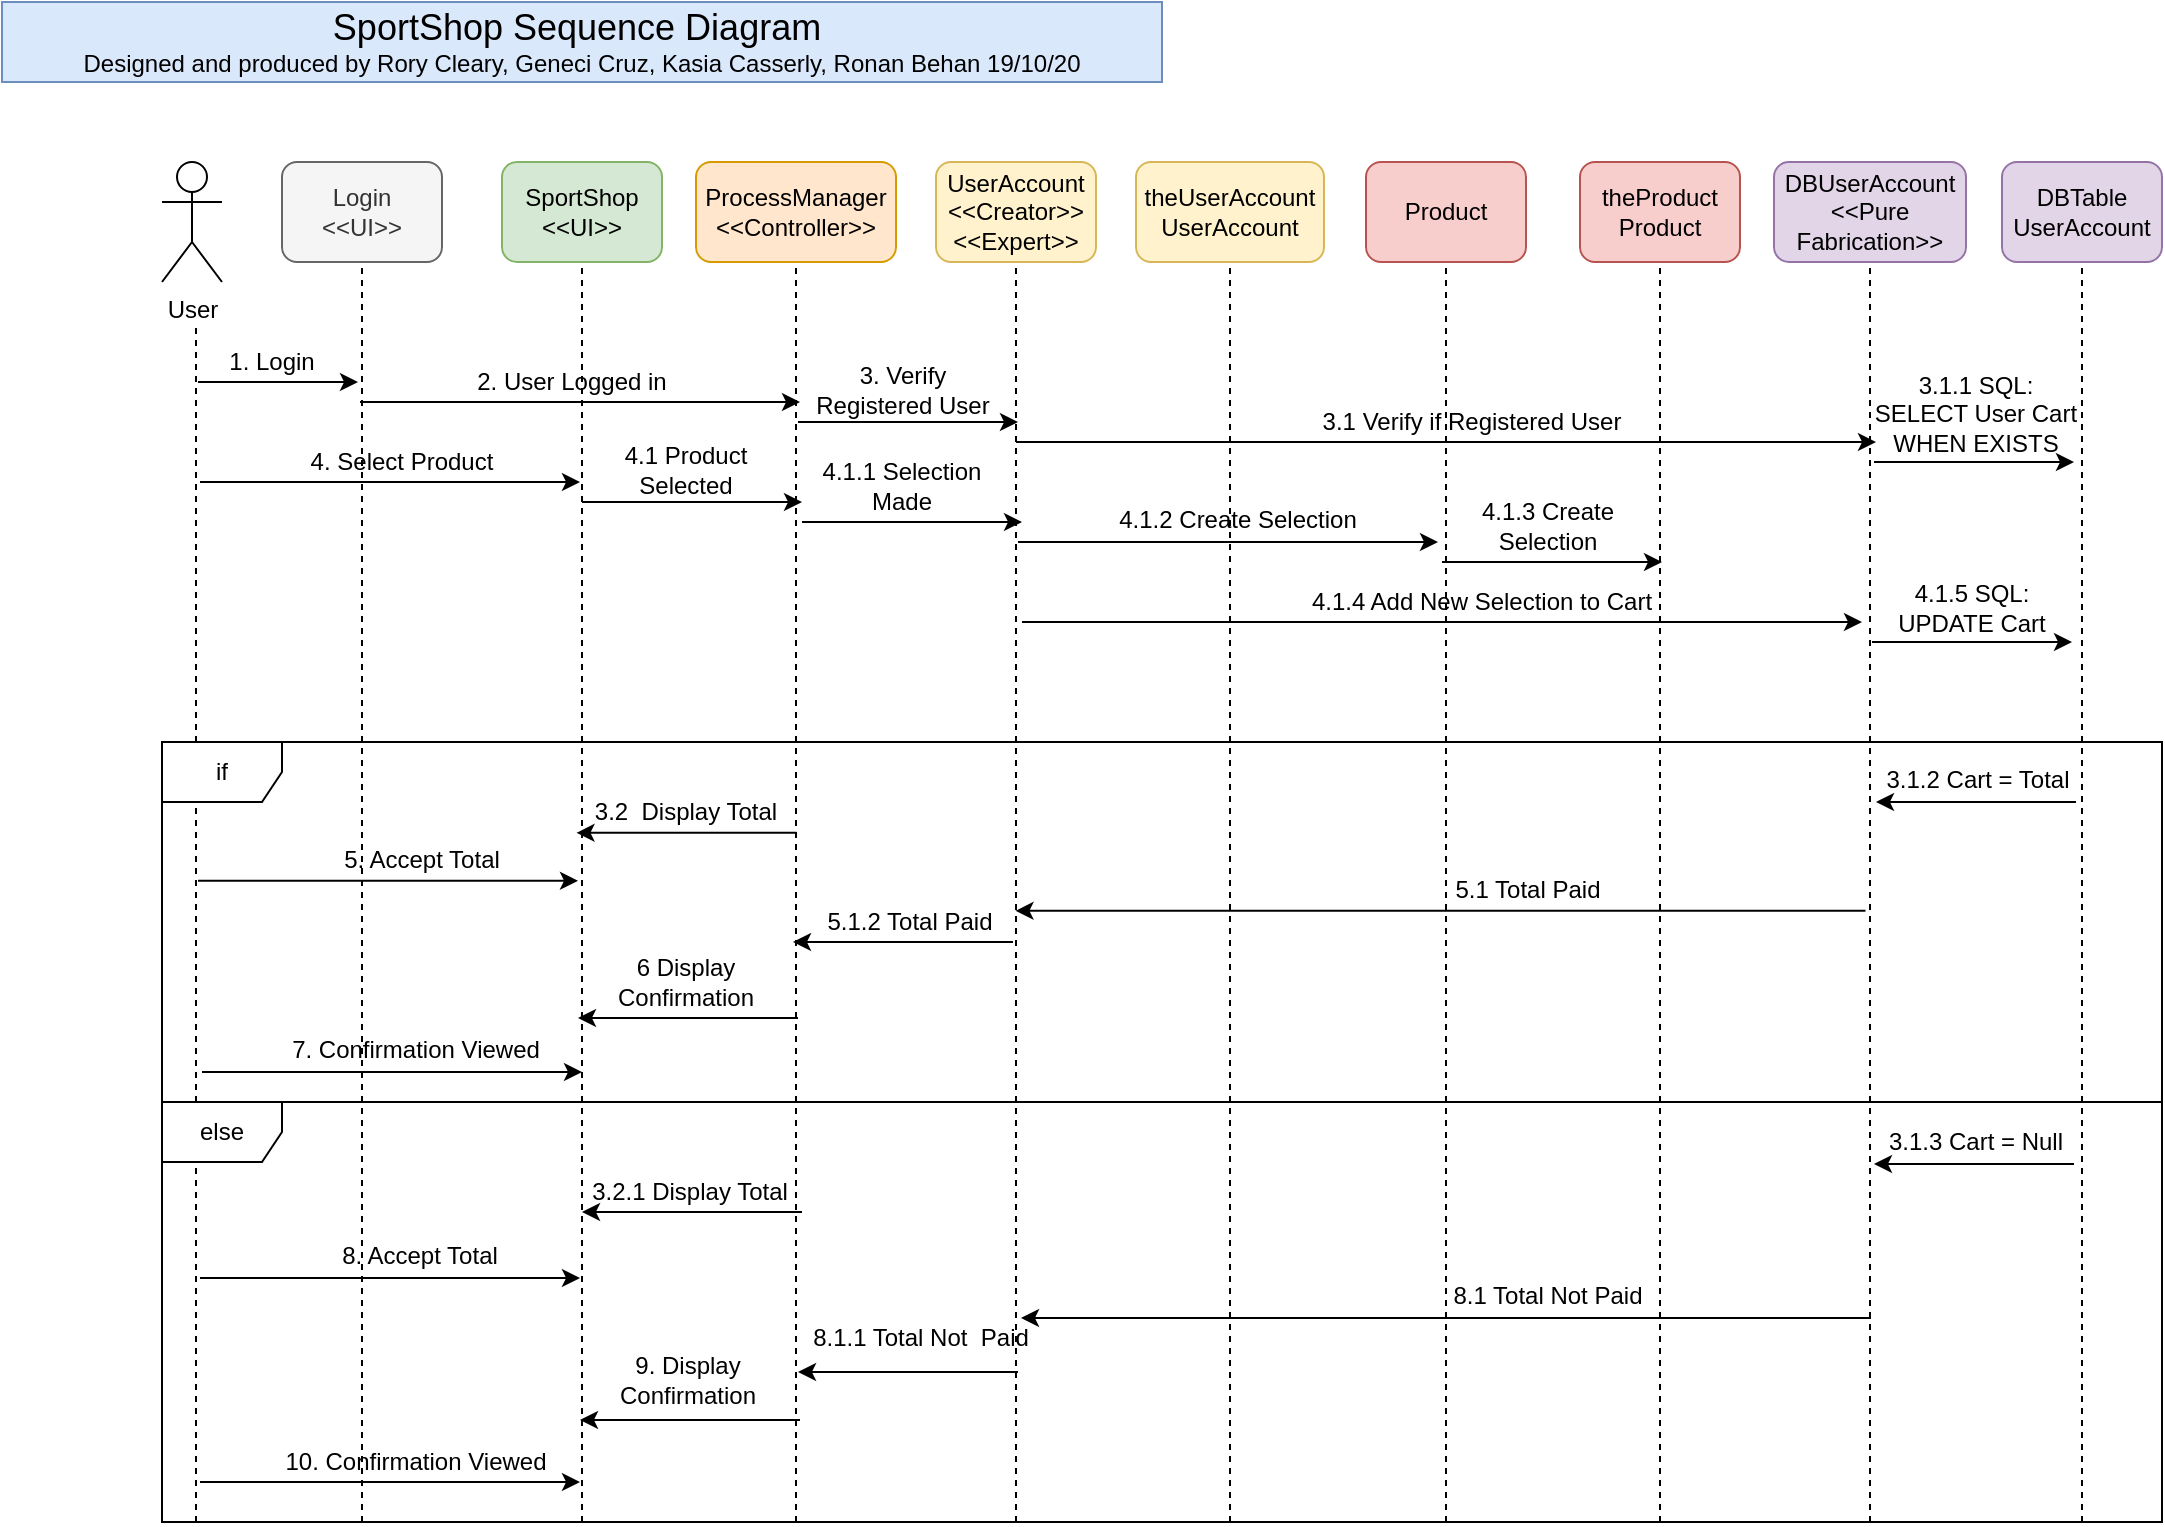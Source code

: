 <mxfile version="13.8.0" type="device"><diagram id="kgpKYQtTHZ0yAKxKKP6v" name="Page-1"><mxGraphModel dx="1574" dy="807" grid="1" gridSize="10" guides="1" tooltips="1" connect="1" arrows="1" fold="1" page="1" pageScale="1" pageWidth="1100" pageHeight="850" math="0" shadow="0"><root><mxCell id="0"/><mxCell id="1" parent="0"/><mxCell id="-SJwAdQk3xfMIXvWeBMp-1" value="User" style="shape=umlActor;verticalLabelPosition=bottom;verticalAlign=top;html=1;outlineConnect=0;" vertex="1" parent="1"><mxGeometry x="80" y="80" width="30" height="60" as="geometry"/></mxCell><mxCell id="-SJwAdQk3xfMIXvWeBMp-3" value="" style="endArrow=none;dashed=1;html=1;" edge="1" parent="1"><mxGeometry width="50" height="50" relative="1" as="geometry"><mxPoint x="97" y="760" as="sourcePoint"/><mxPoint x="97" y="160" as="targetPoint"/></mxGeometry></mxCell><mxCell id="-SJwAdQk3xfMIXvWeBMp-4" value="Login&lt;br&gt;&amp;lt;&amp;lt;UI&amp;gt;&amp;gt;" style="rounded=1;whiteSpace=wrap;html=1;fillColor=#f5f5f5;strokeColor=#666666;fontColor=#333333;" vertex="1" parent="1"><mxGeometry x="140" y="80" width="80" height="50" as="geometry"/></mxCell><mxCell id="-SJwAdQk3xfMIXvWeBMp-5" value="SportShop&lt;br&gt;&amp;lt;&amp;lt;UI&amp;gt;&amp;gt;" style="rounded=1;whiteSpace=wrap;html=1;fillColor=#d5e8d4;strokeColor=#82b366;" vertex="1" parent="1"><mxGeometry x="250" y="80" width="80" height="50" as="geometry"/></mxCell><mxCell id="-SJwAdQk3xfMIXvWeBMp-6" value="ProcessManager&lt;br&gt;&amp;lt;&amp;lt;Controller&amp;gt;&amp;gt;" style="rounded=1;whiteSpace=wrap;html=1;fillColor=#ffe6cc;strokeColor=#d79b00;" vertex="1" parent="1"><mxGeometry x="347" y="80" width="100" height="50" as="geometry"/></mxCell><mxCell id="-SJwAdQk3xfMIXvWeBMp-7" value="UserAccount&lt;br&gt;&amp;lt;&amp;lt;Creator&amp;gt;&amp;gt;&lt;br&gt;&amp;lt;&amp;lt;Expert&amp;gt;&amp;gt;" style="rounded=1;whiteSpace=wrap;html=1;fillColor=#fff2cc;strokeColor=#d6b656;" vertex="1" parent="1"><mxGeometry x="467" y="80" width="80" height="50" as="geometry"/></mxCell><mxCell id="-SJwAdQk3xfMIXvWeBMp-8" value="theUserAccount&lt;br&gt;UserAccount" style="rounded=1;whiteSpace=wrap;html=1;fillColor=#fff2cc;strokeColor=#d6b656;" vertex="1" parent="1"><mxGeometry x="567" y="80" width="94" height="50" as="geometry"/></mxCell><mxCell id="-SJwAdQk3xfMIXvWeBMp-9" value="Product" style="rounded=1;whiteSpace=wrap;html=1;fillColor=#f8cecc;strokeColor=#b85450;" vertex="1" parent="1"><mxGeometry x="682" y="80" width="80" height="50" as="geometry"/></mxCell><mxCell id="-SJwAdQk3xfMIXvWeBMp-10" value="theProduct&lt;br&gt;Product" style="rounded=1;whiteSpace=wrap;html=1;fillColor=#f8cecc;strokeColor=#b85450;" vertex="1" parent="1"><mxGeometry x="789" y="80" width="80" height="50" as="geometry"/></mxCell><mxCell id="-SJwAdQk3xfMIXvWeBMp-11" value="DBUserAccount&lt;br&gt;&amp;lt;&amp;lt;Pure Fabrication&amp;gt;&amp;gt;" style="rounded=1;whiteSpace=wrap;html=1;fillColor=#e1d5e7;strokeColor=#9673a6;" vertex="1" parent="1"><mxGeometry x="886" y="80" width="96" height="50" as="geometry"/></mxCell><mxCell id="-SJwAdQk3xfMIXvWeBMp-12" value="DBTable&lt;br&gt;UserAccount" style="rounded=1;whiteSpace=wrap;html=1;fillColor=#e1d5e7;strokeColor=#9673a6;" vertex="1" parent="1"><mxGeometry x="1000" y="80" width="80" height="50" as="geometry"/></mxCell><mxCell id="-SJwAdQk3xfMIXvWeBMp-13" value="" style="endArrow=none;dashed=1;html=1;entryX=0.5;entryY=1;entryDx=0;entryDy=0;" edge="1" parent="1" target="-SJwAdQk3xfMIXvWeBMp-5"><mxGeometry width="50" height="50" relative="1" as="geometry"><mxPoint x="290" y="760" as="sourcePoint"/><mxPoint x="289.41" y="160" as="targetPoint"/></mxGeometry></mxCell><mxCell id="-SJwAdQk3xfMIXvWeBMp-14" value="" style="endArrow=none;dashed=1;html=1;entryX=0.5;entryY=1;entryDx=0;entryDy=0;" edge="1" parent="1" target="-SJwAdQk3xfMIXvWeBMp-6"><mxGeometry width="50" height="50" relative="1" as="geometry"><mxPoint x="397" y="760" as="sourcePoint"/><mxPoint x="396.41" y="160" as="targetPoint"/></mxGeometry></mxCell><mxCell id="-SJwAdQk3xfMIXvWeBMp-15" value="" style="endArrow=none;dashed=1;html=1;entryX=0.5;entryY=1;entryDx=0;entryDy=0;" edge="1" parent="1" target="-SJwAdQk3xfMIXvWeBMp-7"><mxGeometry width="50" height="50" relative="1" as="geometry"><mxPoint x="507" y="760" as="sourcePoint"/><mxPoint x="506.41" y="160" as="targetPoint"/></mxGeometry></mxCell><mxCell id="-SJwAdQk3xfMIXvWeBMp-16" value="" style="endArrow=none;dashed=1;html=1;entryX=0.5;entryY=1;entryDx=0;entryDy=0;" edge="1" parent="1" target="-SJwAdQk3xfMIXvWeBMp-8"><mxGeometry width="50" height="50" relative="1" as="geometry"><mxPoint x="614" y="760" as="sourcePoint"/><mxPoint x="613.41" y="160" as="targetPoint"/></mxGeometry></mxCell><mxCell id="-SJwAdQk3xfMIXvWeBMp-17" value="" style="endArrow=none;dashed=1;html=1;entryX=0.5;entryY=1;entryDx=0;entryDy=0;" edge="1" parent="1" target="-SJwAdQk3xfMIXvWeBMp-9"><mxGeometry width="50" height="50" relative="1" as="geometry"><mxPoint x="722" y="760" as="sourcePoint"/><mxPoint x="721.41" y="160" as="targetPoint"/></mxGeometry></mxCell><mxCell id="-SJwAdQk3xfMIXvWeBMp-18" value="" style="endArrow=none;dashed=1;html=1;entryX=0.5;entryY=1;entryDx=0;entryDy=0;" edge="1" parent="1" target="-SJwAdQk3xfMIXvWeBMp-10"><mxGeometry width="50" height="50" relative="1" as="geometry"><mxPoint x="829" y="760" as="sourcePoint"/><mxPoint x="828.41" y="160" as="targetPoint"/></mxGeometry></mxCell><mxCell id="-SJwAdQk3xfMIXvWeBMp-19" value="" style="endArrow=none;dashed=1;html=1;entryX=0.5;entryY=1;entryDx=0;entryDy=0;" edge="1" parent="1" target="-SJwAdQk3xfMIXvWeBMp-11"><mxGeometry width="50" height="50" relative="1" as="geometry"><mxPoint x="934" y="760" as="sourcePoint"/><mxPoint x="933.41" y="160" as="targetPoint"/></mxGeometry></mxCell><mxCell id="-SJwAdQk3xfMIXvWeBMp-20" value="" style="endArrow=none;dashed=1;html=1;entryX=0.5;entryY=1;entryDx=0;entryDy=0;" edge="1" parent="1" target="-SJwAdQk3xfMIXvWeBMp-12"><mxGeometry width="50" height="50" relative="1" as="geometry"><mxPoint x="1040" y="760" as="sourcePoint"/><mxPoint x="1039.41" y="160" as="targetPoint"/></mxGeometry></mxCell><mxCell id="-SJwAdQk3xfMIXvWeBMp-21" value="" style="endArrow=none;dashed=1;html=1;entryX=0.5;entryY=1;entryDx=0;entryDy=0;" edge="1" parent="1" target="-SJwAdQk3xfMIXvWeBMp-4"><mxGeometry width="50" height="50" relative="1" as="geometry"><mxPoint x="180" y="760" as="sourcePoint"/><mxPoint x="179.41" y="160" as="targetPoint"/></mxGeometry></mxCell><mxCell id="-SJwAdQk3xfMIXvWeBMp-22" value="" style="endArrow=classic;html=1;" edge="1" parent="1"><mxGeometry width="50" height="50" relative="1" as="geometry"><mxPoint x="98" y="190" as="sourcePoint"/><mxPoint x="178" y="190" as="targetPoint"/></mxGeometry></mxCell><mxCell id="-SJwAdQk3xfMIXvWeBMp-23" value="1. Login" style="text;html=1;strokeColor=none;fillColor=none;align=center;verticalAlign=middle;whiteSpace=wrap;rounded=0;" vertex="1" parent="1"><mxGeometry x="110" y="170" width="50" height="20" as="geometry"/></mxCell><mxCell id="-SJwAdQk3xfMIXvWeBMp-24" value="" style="endArrow=classic;html=1;" edge="1" parent="1"><mxGeometry width="50" height="50" relative="1" as="geometry"><mxPoint x="179" y="200" as="sourcePoint"/><mxPoint x="399" y="200" as="targetPoint"/></mxGeometry></mxCell><mxCell id="-SJwAdQk3xfMIXvWeBMp-25" value="2. User Logged in" style="text;html=1;strokeColor=none;fillColor=none;align=center;verticalAlign=middle;whiteSpace=wrap;rounded=0;" vertex="1" parent="1"><mxGeometry x="230" y="180" width="110" height="20" as="geometry"/></mxCell><mxCell id="-SJwAdQk3xfMIXvWeBMp-26" value="&lt;font style=&quot;font-size: 18px&quot;&gt;SportShop Sequence Diagram&amp;nbsp;&lt;/font&gt;&lt;br&gt;Designed and produced by Rory Cleary, Geneci Cruz, Kasia Casserly, Ronan Behan 19/10/20" style="rounded=0;whiteSpace=wrap;html=1;fillColor=#dae8fc;strokeColor=#6c8ebf;" vertex="1" parent="1"><mxGeometry width="580" height="40" as="geometry"/></mxCell><mxCell id="-SJwAdQk3xfMIXvWeBMp-27" value="" style="endArrow=classic;html=1;" edge="1" parent="1"><mxGeometry width="50" height="50" relative="1" as="geometry"><mxPoint x="398" y="210" as="sourcePoint"/><mxPoint x="508" y="210" as="targetPoint"/></mxGeometry></mxCell><mxCell id="-SJwAdQk3xfMIXvWeBMp-28" value="3. Verify Registered User" style="text;html=1;strokeColor=none;fillColor=none;align=center;verticalAlign=middle;whiteSpace=wrap;rounded=0;" vertex="1" parent="1"><mxGeometry x="399" y="179" width="103" height="30" as="geometry"/></mxCell><mxCell id="-SJwAdQk3xfMIXvWeBMp-29" value="" style="endArrow=classic;html=1;" edge="1" parent="1"><mxGeometry width="50" height="50" relative="1" as="geometry"><mxPoint x="507" y="220" as="sourcePoint"/><mxPoint x="937" y="220" as="targetPoint"/></mxGeometry></mxCell><mxCell id="-SJwAdQk3xfMIXvWeBMp-30" value="3.1 Verify if Registered User" style="text;html=1;strokeColor=none;fillColor=none;align=center;verticalAlign=middle;whiteSpace=wrap;rounded=0;" vertex="1" parent="1"><mxGeometry x="635" y="200" width="200" height="20" as="geometry"/></mxCell><mxCell id="-SJwAdQk3xfMIXvWeBMp-31" value="" style="endArrow=classic;html=1;" edge="1" parent="1"><mxGeometry width="50" height="50" relative="1" as="geometry"><mxPoint x="936" y="230" as="sourcePoint"/><mxPoint x="1036" y="230" as="targetPoint"/></mxGeometry></mxCell><mxCell id="-SJwAdQk3xfMIXvWeBMp-32" value="3.1.1 SQL:&lt;br&gt;SELECT User Cart WHEN EXISTS" style="text;html=1;strokeColor=none;fillColor=none;align=center;verticalAlign=middle;whiteSpace=wrap;rounded=0;" vertex="1" parent="1"><mxGeometry x="922" y="186" width="130" height="40" as="geometry"/></mxCell><mxCell id="-SJwAdQk3xfMIXvWeBMp-33" value="" style="endArrow=classic;html=1;" edge="1" parent="1"><mxGeometry width="50" height="50" relative="1" as="geometry"><mxPoint x="99" y="240" as="sourcePoint"/><mxPoint x="289" y="240" as="targetPoint"/></mxGeometry></mxCell><mxCell id="-SJwAdQk3xfMIXvWeBMp-34" value="4. Select Product" style="text;html=1;strokeColor=none;fillColor=none;align=center;verticalAlign=middle;whiteSpace=wrap;rounded=0;" vertex="1" parent="1"><mxGeometry x="140" y="220" width="120" height="20" as="geometry"/></mxCell><mxCell id="-SJwAdQk3xfMIXvWeBMp-35" value="" style="endArrow=classic;html=1;" edge="1" parent="1"><mxGeometry width="50" height="50" relative="1" as="geometry"><mxPoint x="290" y="250" as="sourcePoint"/><mxPoint x="400" y="250" as="targetPoint"/></mxGeometry></mxCell><mxCell id="-SJwAdQk3xfMIXvWeBMp-36" value="4.1 Product Selected" style="text;html=1;strokeColor=none;fillColor=none;align=center;verticalAlign=middle;whiteSpace=wrap;rounded=0;" vertex="1" parent="1"><mxGeometry x="292" y="224" width="100" height="20" as="geometry"/></mxCell><mxCell id="-SJwAdQk3xfMIXvWeBMp-37" value="" style="endArrow=classic;html=1;" edge="1" parent="1"><mxGeometry width="50" height="50" relative="1" as="geometry"><mxPoint x="400" y="260" as="sourcePoint"/><mxPoint x="510" y="260" as="targetPoint"/></mxGeometry></mxCell><mxCell id="-SJwAdQk3xfMIXvWeBMp-38" value="4.1.1 Selection Made" style="text;html=1;strokeColor=none;fillColor=none;align=center;verticalAlign=middle;whiteSpace=wrap;rounded=0;" vertex="1" parent="1"><mxGeometry x="400" y="227" width="100" height="30" as="geometry"/></mxCell><mxCell id="-SJwAdQk3xfMIXvWeBMp-39" value="" style="endArrow=classic;html=1;" edge="1" parent="1"><mxGeometry width="50" height="50" relative="1" as="geometry"><mxPoint x="508" y="270" as="sourcePoint"/><mxPoint x="718" y="270" as="targetPoint"/></mxGeometry></mxCell><mxCell id="-SJwAdQk3xfMIXvWeBMp-40" value="4.1.2 Create Selection" style="text;html=1;strokeColor=none;fillColor=none;align=center;verticalAlign=middle;whiteSpace=wrap;rounded=0;" vertex="1" parent="1"><mxGeometry x="528" y="249" width="180" height="20" as="geometry"/></mxCell><mxCell id="-SJwAdQk3xfMIXvWeBMp-41" value="" style="endArrow=classic;html=1;" edge="1" parent="1"><mxGeometry width="50" height="50" relative="1" as="geometry"><mxPoint x="720" y="280" as="sourcePoint"/><mxPoint x="830" y="280" as="targetPoint"/></mxGeometry></mxCell><mxCell id="-SJwAdQk3xfMIXvWeBMp-42" value="4.1.3 Create Selection" style="text;html=1;strokeColor=none;fillColor=none;align=center;verticalAlign=middle;whiteSpace=wrap;rounded=0;" vertex="1" parent="1"><mxGeometry x="723" y="244.5" width="100" height="35" as="geometry"/></mxCell><mxCell id="-SJwAdQk3xfMIXvWeBMp-43" value="" style="endArrow=classic;html=1;" edge="1" parent="1"><mxGeometry width="50" height="50" relative="1" as="geometry"><mxPoint x="510" y="310" as="sourcePoint"/><mxPoint x="930" y="310" as="targetPoint"/></mxGeometry></mxCell><mxCell id="-SJwAdQk3xfMIXvWeBMp-44" value="4.1.4 Add New Selection to Cart" style="text;html=1;strokeColor=none;fillColor=none;align=center;verticalAlign=middle;whiteSpace=wrap;rounded=0;" vertex="1" parent="1"><mxGeometry x="590" y="290" width="300" height="20" as="geometry"/></mxCell><mxCell id="-SJwAdQk3xfMIXvWeBMp-45" value="" style="endArrow=classic;html=1;" edge="1" parent="1"><mxGeometry width="50" height="50" relative="1" as="geometry"><mxPoint x="935" y="320" as="sourcePoint"/><mxPoint x="1035" y="320" as="targetPoint"/></mxGeometry></mxCell><mxCell id="-SJwAdQk3xfMIXvWeBMp-46" value="4.1.5 SQL: UPDATE Cart" style="text;html=1;strokeColor=none;fillColor=none;align=center;verticalAlign=middle;whiteSpace=wrap;rounded=0;" vertex="1" parent="1"><mxGeometry x="940" y="282.5" width="90" height="40.5" as="geometry"/></mxCell><mxCell id="-SJwAdQk3xfMIXvWeBMp-55" value="if" style="shape=umlFrame;whiteSpace=wrap;html=1;" vertex="1" parent="1"><mxGeometry x="80" y="370" width="1000" height="180" as="geometry"/></mxCell><mxCell id="-SJwAdQk3xfMIXvWeBMp-58" value="" style="endArrow=classic;html=1;" edge="1" parent="1"><mxGeometry width="50" height="50" relative="1" as="geometry"><mxPoint x="1037" y="400" as="sourcePoint"/><mxPoint x="937" y="400" as="targetPoint"/></mxGeometry></mxCell><mxCell id="-SJwAdQk3xfMIXvWeBMp-59" value="3.1.2 Cart = Total" style="text;html=1;strokeColor=none;fillColor=none;align=center;verticalAlign=middle;whiteSpace=wrap;rounded=0;" vertex="1" parent="1"><mxGeometry x="938" y="379" width="100" height="20" as="geometry"/></mxCell><mxCell id="-SJwAdQk3xfMIXvWeBMp-60" value="" style="endArrow=classic;html=1;" edge="1" parent="1"><mxGeometry width="50" height="50" relative="1" as="geometry"><mxPoint x="931.75" y="454.41" as="sourcePoint"/><mxPoint x="506.75" y="454.41" as="targetPoint"/></mxGeometry></mxCell><mxCell id="-SJwAdQk3xfMIXvWeBMp-61" value="5.1 Total Paid" style="text;html=1;strokeColor=none;fillColor=none;align=center;verticalAlign=middle;whiteSpace=wrap;rounded=0;" vertex="1" parent="1"><mxGeometry x="718" y="434" width="90" height="20" as="geometry"/></mxCell><mxCell id="-SJwAdQk3xfMIXvWeBMp-63" value="" style="endArrow=classic;html=1;" edge="1" parent="1"><mxGeometry width="50" height="50" relative="1" as="geometry"><mxPoint x="505.5" y="470" as="sourcePoint"/><mxPoint x="395.5" y="470" as="targetPoint"/></mxGeometry></mxCell><mxCell id="-SJwAdQk3xfMIXvWeBMp-64" value="5.1.2 Total Paid" style="text;html=1;strokeColor=none;fillColor=none;align=center;verticalAlign=middle;whiteSpace=wrap;rounded=0;" vertex="1" parent="1"><mxGeometry x="404.25" y="450" width="100" height="20" as="geometry"/></mxCell><mxCell id="-SJwAdQk3xfMIXvWeBMp-65" value="" style="endArrow=classic;html=1;" edge="1" parent="1"><mxGeometry width="50" height="50" relative="1" as="geometry"><mxPoint x="397.25" y="415.41" as="sourcePoint"/><mxPoint x="287.25" y="415.41" as="targetPoint"/></mxGeometry></mxCell><mxCell id="-SJwAdQk3xfMIXvWeBMp-66" value="6 Display Confirmation" style="text;html=1;strokeColor=none;fillColor=none;align=center;verticalAlign=middle;whiteSpace=wrap;rounded=0;" vertex="1" parent="1"><mxGeometry x="292" y="480" width="100" height="20" as="geometry"/></mxCell><mxCell id="-SJwAdQk3xfMIXvWeBMp-70" value="" style="endArrow=classic;html=1;" edge="1" parent="1"><mxGeometry width="50" height="50" relative="1" as="geometry"><mxPoint x="1036" y="581" as="sourcePoint"/><mxPoint x="936" y="581" as="targetPoint"/></mxGeometry></mxCell><mxCell id="-SJwAdQk3xfMIXvWeBMp-71" value="3.1.3 Cart = Null" style="text;html=1;strokeColor=none;fillColor=none;align=center;verticalAlign=middle;whiteSpace=wrap;rounded=0;" vertex="1" parent="1"><mxGeometry x="942" y="560" width="90" height="20" as="geometry"/></mxCell><mxCell id="-SJwAdQk3xfMIXvWeBMp-72" value="" style="endArrow=classic;html=1;" edge="1" parent="1"><mxGeometry width="50" height="50" relative="1" as="geometry"><mxPoint x="934.5" y="658" as="sourcePoint"/><mxPoint x="509.5" y="658" as="targetPoint"/></mxGeometry></mxCell><mxCell id="-SJwAdQk3xfMIXvWeBMp-73" value="8.1 Total Not Paid" style="text;html=1;strokeColor=none;fillColor=none;align=center;verticalAlign=middle;whiteSpace=wrap;rounded=0;" vertex="1" parent="1"><mxGeometry x="722" y="637" width="101.5" height="20" as="geometry"/></mxCell><mxCell id="-SJwAdQk3xfMIXvWeBMp-74" value="8.1.1 Total Not&amp;nbsp; Paid" style="text;html=1;strokeColor=none;fillColor=none;align=center;verticalAlign=middle;whiteSpace=wrap;rounded=0;" vertex="1" parent="1"><mxGeometry x="404.25" y="658" width="110.5" height="20" as="geometry"/></mxCell><mxCell id="-SJwAdQk3xfMIXvWeBMp-75" value="" style="endArrow=classic;html=1;" edge="1" parent="1"><mxGeometry width="50" height="50" relative="1" as="geometry"><mxPoint x="508" y="685" as="sourcePoint"/><mxPoint x="398" y="685" as="targetPoint"/></mxGeometry></mxCell><mxCell id="-SJwAdQk3xfMIXvWeBMp-76" value="" style="endArrow=classic;html=1;" edge="1" parent="1"><mxGeometry width="50" height="50" relative="1" as="geometry"><mxPoint x="98" y="439.41" as="sourcePoint"/><mxPoint x="288" y="439.41" as="targetPoint"/></mxGeometry></mxCell><mxCell id="-SJwAdQk3xfMIXvWeBMp-77" value="5. Accept Total" style="text;html=1;strokeColor=none;fillColor=none;align=center;verticalAlign=middle;whiteSpace=wrap;rounded=0;" vertex="1" parent="1"><mxGeometry x="140" y="419" width="140" height="20" as="geometry"/></mxCell><mxCell id="-SJwAdQk3xfMIXvWeBMp-78" value="3.2.1 Display Total" style="text;html=1;strokeColor=none;fillColor=none;align=center;verticalAlign=middle;whiteSpace=wrap;rounded=0;" vertex="1" parent="1"><mxGeometry x="293" y="585" width="102" height="20" as="geometry"/></mxCell><mxCell id="-SJwAdQk3xfMIXvWeBMp-80" value="" style="endArrow=classic;html=1;" edge="1" parent="1"><mxGeometry width="50" height="50" relative="1" as="geometry"><mxPoint x="99.0" y="638" as="sourcePoint"/><mxPoint x="289.0" y="638" as="targetPoint"/></mxGeometry></mxCell><mxCell id="-SJwAdQk3xfMIXvWeBMp-81" value="8. Accept Total" style="text;html=1;strokeColor=none;fillColor=none;align=center;verticalAlign=middle;whiteSpace=wrap;rounded=0;" vertex="1" parent="1"><mxGeometry x="139" y="617" width="140" height="20" as="geometry"/></mxCell><mxCell id="-SJwAdQk3xfMIXvWeBMp-82" value="9. Display Confirmation" style="text;html=1;strokeColor=none;fillColor=none;align=center;verticalAlign=middle;whiteSpace=wrap;rounded=0;" vertex="1" parent="1"><mxGeometry x="293" y="679" width="100" height="20" as="geometry"/></mxCell><mxCell id="-SJwAdQk3xfMIXvWeBMp-83" value="" style="endArrow=classic;html=1;" edge="1" parent="1"><mxGeometry width="50" height="50" relative="1" as="geometry"><mxPoint x="399" y="709" as="sourcePoint"/><mxPoint x="289" y="709" as="targetPoint"/></mxGeometry></mxCell><mxCell id="-SJwAdQk3xfMIXvWeBMp-85" value="else" style="shape=umlFrame;whiteSpace=wrap;html=1;" vertex="1" parent="1"><mxGeometry x="80" y="550" width="1000" height="210" as="geometry"/></mxCell><mxCell id="-SJwAdQk3xfMIXvWeBMp-87" value="3.2&amp;nbsp; Display Total" style="text;html=1;strokeColor=none;fillColor=none;align=center;verticalAlign=middle;whiteSpace=wrap;rounded=0;" vertex="1" parent="1"><mxGeometry x="292" y="395" width="100" height="20" as="geometry"/></mxCell><mxCell id="-SJwAdQk3xfMIXvWeBMp-92" value="" style="endArrow=classic;html=1;" edge="1" parent="1"><mxGeometry width="50" height="50" relative="1" as="geometry"><mxPoint x="398" y="508" as="sourcePoint"/><mxPoint x="288" y="508" as="targetPoint"/></mxGeometry></mxCell><mxCell id="-SJwAdQk3xfMIXvWeBMp-93" value="" style="endArrow=classic;html=1;" edge="1" parent="1"><mxGeometry width="50" height="50" relative="1" as="geometry"><mxPoint x="400" y="605" as="sourcePoint"/><mxPoint x="290" y="605" as="targetPoint"/></mxGeometry></mxCell><mxCell id="-SJwAdQk3xfMIXvWeBMp-94" value="7. Confirmation Viewed" style="text;html=1;strokeColor=none;fillColor=none;align=center;verticalAlign=middle;whiteSpace=wrap;rounded=0;" vertex="1" parent="1"><mxGeometry x="137" y="514" width="140" height="20" as="geometry"/></mxCell><mxCell id="-SJwAdQk3xfMIXvWeBMp-95" value="" style="endArrow=classic;html=1;" edge="1" parent="1"><mxGeometry width="50" height="50" relative="1" as="geometry"><mxPoint x="100.0" y="535.0" as="sourcePoint"/><mxPoint x="290.0" y="535.0" as="targetPoint"/></mxGeometry></mxCell><mxCell id="-SJwAdQk3xfMIXvWeBMp-98" value="10. Confirmation Viewed" style="text;html=1;strokeColor=none;fillColor=none;align=center;verticalAlign=middle;whiteSpace=wrap;rounded=0;" vertex="1" parent="1"><mxGeometry x="137" y="720" width="140" height="20" as="geometry"/></mxCell><mxCell id="-SJwAdQk3xfMIXvWeBMp-99" value="" style="endArrow=classic;html=1;" edge="1" parent="1"><mxGeometry width="50" height="50" relative="1" as="geometry"><mxPoint x="99.0" y="740" as="sourcePoint"/><mxPoint x="289.0" y="740" as="targetPoint"/></mxGeometry></mxCell></root></mxGraphModel></diagram></mxfile>